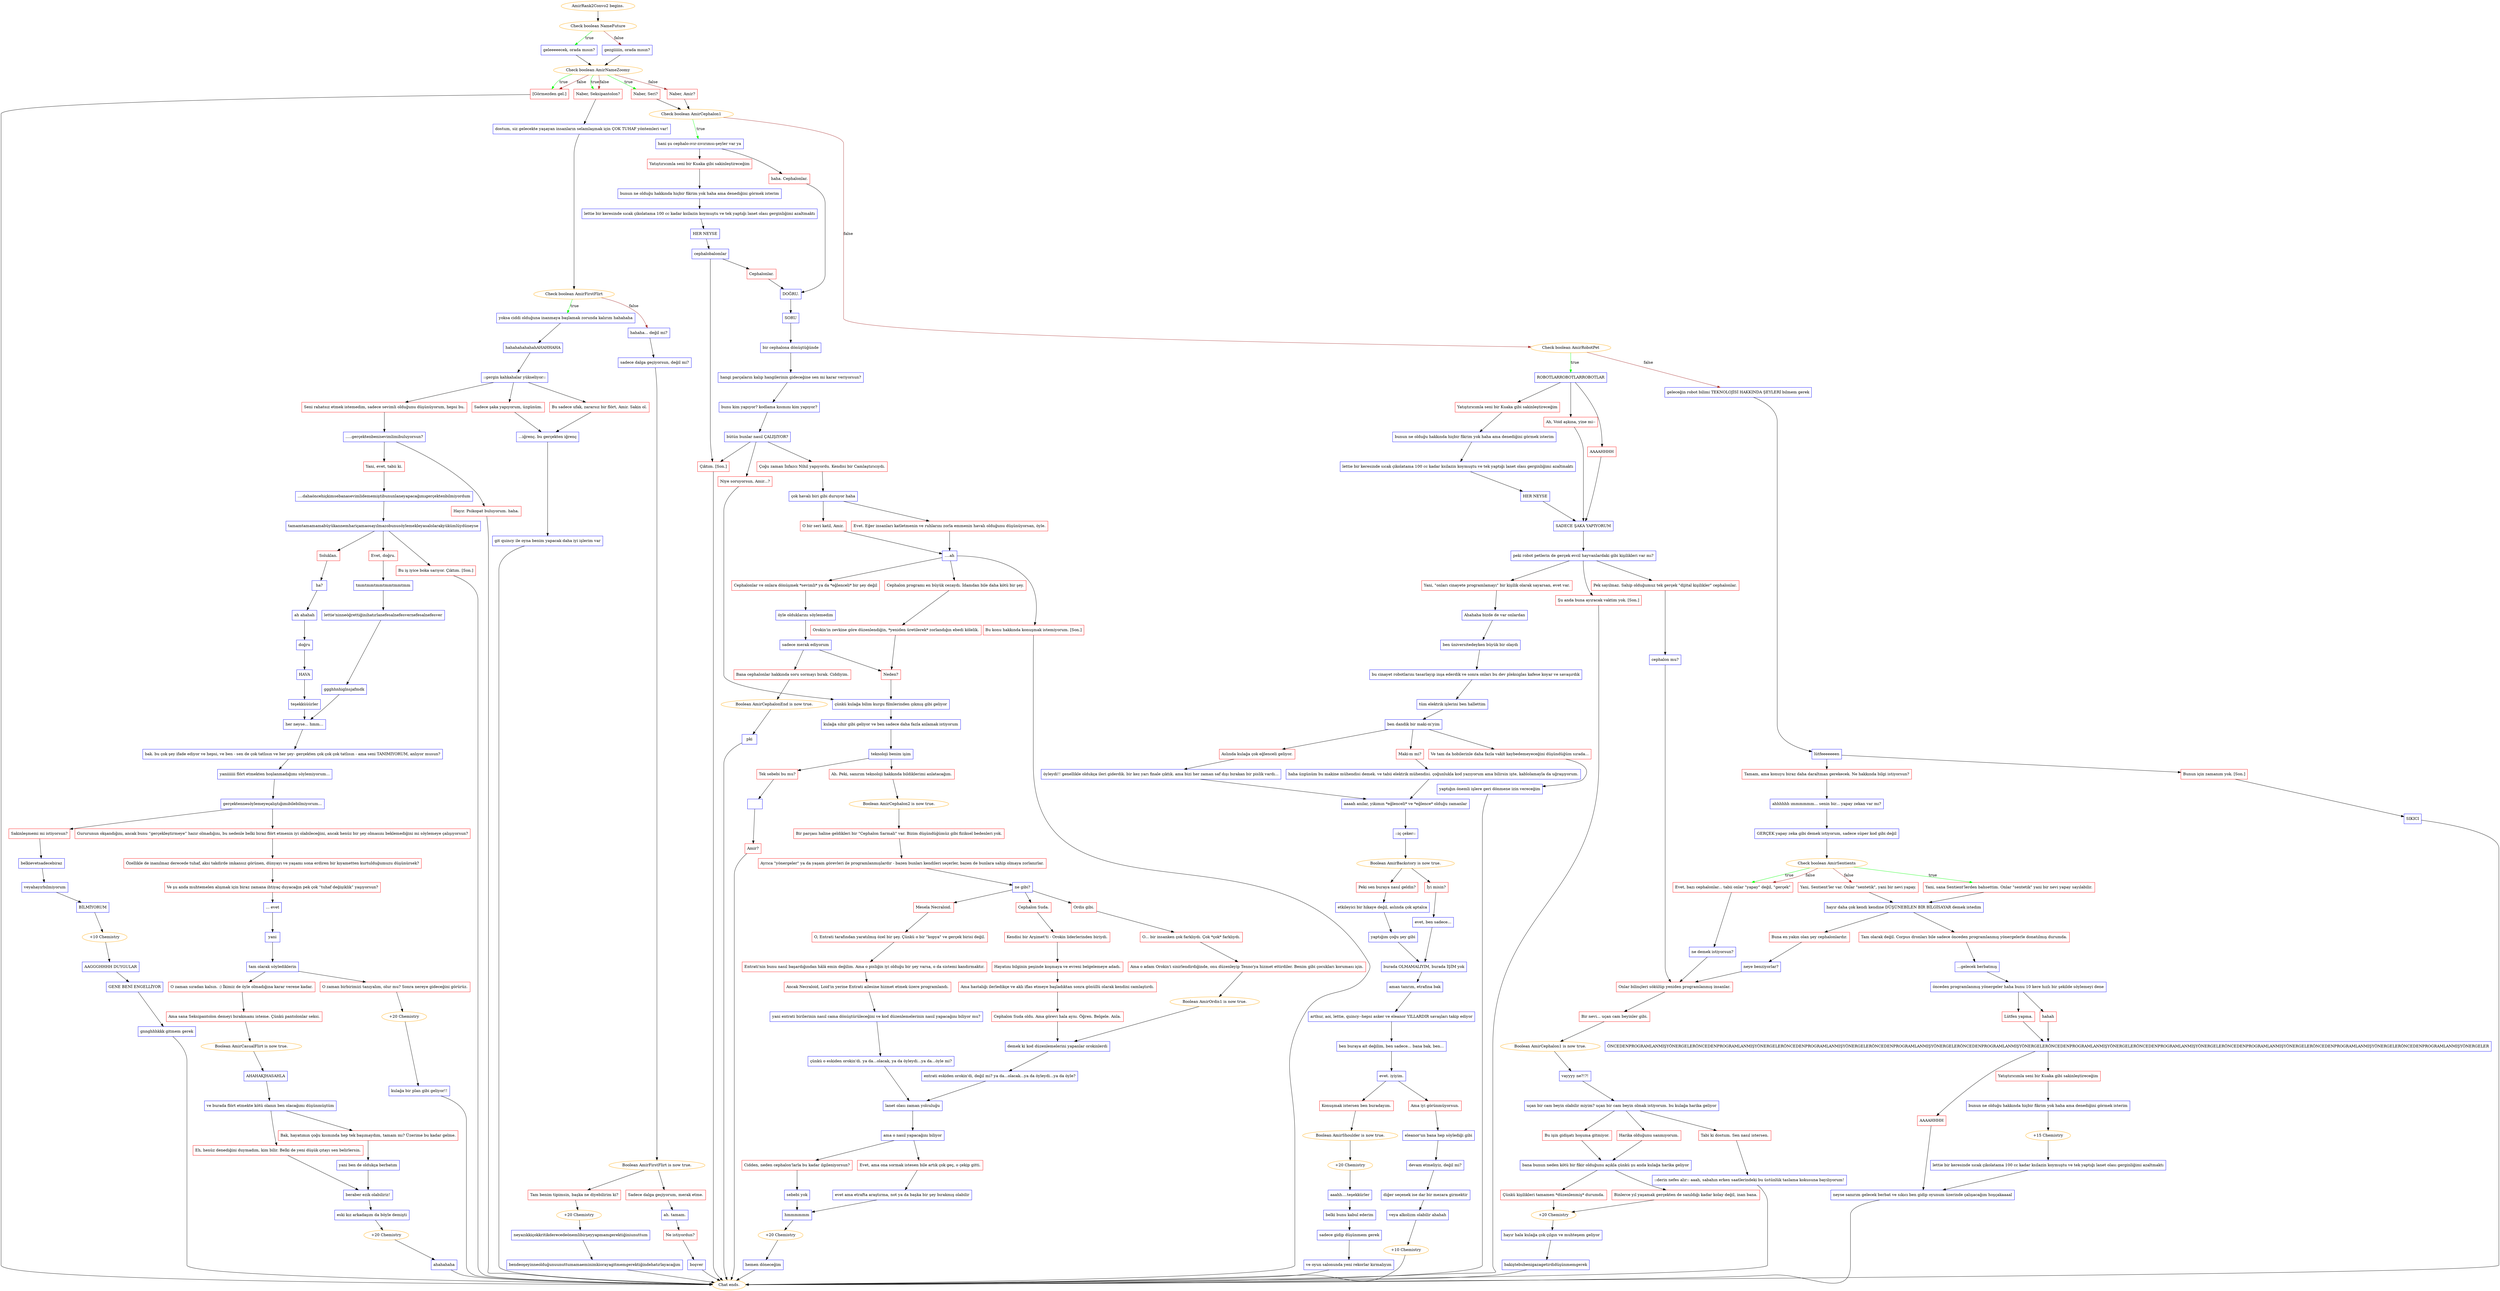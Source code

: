 digraph {
	"AmirRank2Convo2 begins." [color=orange];
		"AmirRank2Convo2 begins." -> j1555648941;
	j1555648941 [label="Check boolean NameFuture",color=orange];
		j1555648941 -> j3645613876 [label=true,color=green];
		j1555648941 -> j3997049936 [label=false,color=brown];
	j3645613876 [label="geleeeeecek, orada mısın?",shape=box,color=blue];
		j3645613876 -> j3096240527;
	j3997049936 [label="gezgiiiiin, orada mısın?",shape=box,color=blue];
		j3997049936 -> j3096240527;
	j3096240527 [label="Check boolean AmirNameZoomy",color=orange];
		j3096240527 -> j1155504604 [label=true,color=green];
		j3096240527 -> j1097892031 [label=true,color=green];
		j3096240527 -> j2254178550 [label=true,color=green];
		j3096240527 -> j1155504604 [label=false,color=brown];
		j3096240527 -> j1097892031 [label=false,color=brown];
		j3096240527 -> j3768121248 [label=false,color=brown];
	j1155504604 [label="[Görmezden gel.]",shape=box,color=red];
		j1155504604 -> "Chat ends.";
	j1097892031 [label="Naber, Seksipantolon?",shape=box,color=red];
		j1097892031 -> j2605935971;
	j2254178550 [label="Naber, Seri?",shape=box,color=red];
		j2254178550 -> j87647369;
	j3768121248 [label="Naber, Amir?",shape=box,color=red];
		j3768121248 -> j87647369;
	"Chat ends." [color=orange];
	j2605935971 [label="dostum, siz gelecekte yaşayan insanların selamlaşmak için ÇOK TUHAF yöntemleri var!",shape=box,color=blue];
		j2605935971 -> j1575820688;
	j87647369 [label="Check boolean AmirCephalon1",color=orange];
		j87647369 -> j1196206813 [label=true,color=green];
		j87647369 -> j1377197533 [label=false,color=brown];
	j1575820688 [label="Check boolean AmirFirstFlirt",color=orange];
		j1575820688 -> j1837918487 [label=true,color=green];
		j1575820688 -> j4087175379 [label=false,color=brown];
	j1196206813 [label="hani şu cephalo-ıvır-zıvırımsı-şeyler var ya",shape=box,color=blue];
		j1196206813 -> j382380764;
		j1196206813 -> j2604825046;
	j1377197533 [label="Check boolean AmirRobotPet",color=orange];
		j1377197533 -> j4050779019 [label=true,color=green];
		j1377197533 -> j4288809451 [label=false,color=brown];
	j1837918487 [label="yoksa ciddi olduğuna inanmaya başlamak zorunda kalırım hahahaha",shape=box,color=blue];
		j1837918487 -> j4153154829;
	j4087175379 [label="hahaha... değil mi?",shape=box,color=blue];
		j4087175379 -> j4209388252;
	j382380764 [label="haha. Cephalonlar.",shape=box,color=red];
		j382380764 -> j578714464;
	j2604825046 [label="Yatıştırıcımla seni bir Kuaka gibi sakinleştireceğim",shape=box,color=red];
		j2604825046 -> j2013994024;
	j4050779019 [label="ROBOTLARROBOTLARROBOTLAR",shape=box,color=blue];
		j4050779019 -> j4015082406;
		j4050779019 -> j3637688724;
		j4050779019 -> j3186823257;
	j4288809451 [label="geleceğin robot bilimi TEKNOLOJİSİ HAKKINDA ŞEYLERİ bilmem gerek",shape=box,color=blue];
		j4288809451 -> j4120553170;
	j4153154829 [label="hahahahahahahAHAHHAHA",shape=box,color=blue];
		j4153154829 -> j1545895142;
	j4209388252 [label="sadece dalga geçiyorsun, değil mi?",shape=box,color=blue];
		j4209388252 -> j1496595557;
	j578714464 [label="DOĞRU.",shape=box,color=blue];
		j578714464 -> j4215194113;
	j2013994024 [label="bunun ne olduğu hakkında hiçbir fikrim yok haha ama denediğini görmek isterim",shape=box,color=blue];
		j2013994024 -> j3928562389;
	j4015082406 [label="Ah, Void aşkına, yine mi--",shape=box,color=red];
		j4015082406 -> j2068387283;
	j3637688724 [label="AAAAHHHH",shape=box,color=red];
		j3637688724 -> j2068387283;
	j3186823257 [label="Yatıştırıcımla seni bir Kuaka gibi sakinleştireceğim",shape=box,color=red];
		j3186823257 -> j2443568298;
	j4120553170 [label="lütfeeeeeeen",shape=box,color=blue];
		j4120553170 -> j1743965623;
		j4120553170 -> j2939395172;
	j1545895142 [label="::gergin kahkahalar yükseliyor::",shape=box,color=blue];
		j1545895142 -> j1989280413;
		j1545895142 -> j3382277807;
		j1545895142 -> j109582959;
	j1496595557 [label="Boolean AmirFirstFlirt is now true.",color=orange];
		j1496595557 -> j3691951172;
		j1496595557 -> j983985262;
	j4215194113 [label="SORU",shape=box,color=blue];
		j4215194113 -> j2086602137;
	j3928562389 [label="lettie bir keresinde sıcak çikolatama 100 cc kadar ksilazin koymuştu ve tek yaptığı lanet olası gerginliğimi azaltmaktı",shape=box,color=blue];
		j3928562389 -> j310556753;
	j2068387283 [label="SADECE ŞAKA YAPIYORUM",shape=box,color=blue];
		j2068387283 -> j1949338112;
	j2443568298 [label="bunun ne olduğu hakkında hiçbir fikrim yok haha ama denediğini görmek isterim",shape=box,color=blue];
		j2443568298 -> j1221978993;
	j1743965623 [label="Bunun için zamanım yok. [Son.]",shape=box,color=red];
		j1743965623 -> j1433240159;
	j2939395172 [label="Tamam, ama konuyu biraz daha daraltman gerekecek. Ne hakkında bilgi istiyorsun?",shape=box,color=red];
		j2939395172 -> j2376875310;
	j1989280413 [label="Seni rahatsız etmek istemedim, sadece sevimli olduğunu düşünüyorum, hepsi bu.",shape=box,color=red];
		j1989280413 -> j1682330688;
	j3382277807 [label="Sadece şaka yapıyorum, üzgünüm.",shape=box,color=red];
		j3382277807 -> j2035836341;
	j109582959 [label="Bu sadece ufak, zararsız bir flört, Amir. Sakin ol.",shape=box,color=red];
		j109582959 -> j2035836341;
	j3691951172 [label="Tam benim tipimsin, başka ne diyebilirim ki?",shape=box,color=red];
		j3691951172 -> j3069607470;
	j983985262 [label="Sadece dalga geçiyorum, merak etme.",shape=box,color=red];
		j983985262 -> j2270155365;
	j2086602137 [label="bir cephalona dönüştüğünde",shape=box,color=blue];
		j2086602137 -> j3526292637;
	j310556753 [label="HER NEYSE",shape=box,color=blue];
		j310556753 -> j996017093;
	j1949338112 [label="peki robot petlerin de gerçek evcil hayvanlardaki gibi kişilikleri var mı?",shape=box,color=blue];
		j1949338112 -> j2461473447;
		j1949338112 -> j2319616862;
		j1949338112 -> j3175382671;
	j1221978993 [label="lettie bir keresinde sıcak çikolatama 100 cc kadar ksilazin koymuştu ve tek yaptığı lanet olası gerginliğimi azaltmaktı",shape=box,color=blue];
		j1221978993 -> j1661058953;
	j1433240159 [label="SIKICI",shape=box,color=blue];
		j1433240159 -> "Chat ends.";
	j2376875310 [label="ahhhhhh ımmmmmm... senin bir... yapay zekan var mı?",shape=box,color=blue];
		j2376875310 -> j2575952842;
	j1682330688 [label=".....gerçektenbenisevimlimibuluyorsun?",shape=box,color=blue];
		j1682330688 -> j931083977;
		j1682330688 -> j856382743;
	j2035836341 [label="...iğrenç. bu gerçekten iğrenç",shape=box,color=blue];
		j2035836341 -> j2595701607;
	j3069607470 [label="+20 Chemistry",color=orange];
		j3069607470 -> j1321342592;
	j2270155365 [label="ah. tamam.",shape=box,color=blue];
		j2270155365 -> j757752891;
	j3526292637 [label="hangi parçaların kalıp hangilerinin gideceğine sen mi karar veriyorsun?",shape=box,color=blue];
		j3526292637 -> j4005313318;
	j996017093 [label="cephalobalomlar",shape=box,color=blue];
		j996017093 -> j510706504;
		j996017093 -> j558601907;
	j2461473447 [label="Pek sayılmaz. Sahip olduğumuz tek gerçek \"dijital kişilikler\" cephalonlar.",shape=box,color=red];
		j2461473447 -> j33540231;
	j2319616862 [label="Yani, \"onları cinayete programlamayı\" bir kişilik olarak sayarsan, evet var.",shape=box,color=red];
		j2319616862 -> j1963414377;
	j3175382671 [label="Şu anda buna ayıracak vaktim yok. [Son.]",shape=box,color=red];
		j3175382671 -> "Chat ends.";
	j1661058953 [label="HER NEYSE",shape=box,color=blue];
		j1661058953 -> j2068387283;
	j2575952842 [label="GERÇEK yapay zeka gibi demek istiyorum, sadece süper kod gibi değil",shape=box,color=blue];
		j2575952842 -> j3361290284;
	j931083977 [label="Yani, evet, tabii ki.",shape=box,color=red];
		j931083977 -> j2981160999;
	j856382743 [label="Hayır. Psikopat buluyorum. haha.",shape=box,color=red];
		j856382743 -> "Chat ends.";
	j2595701607 [label="git quincy ile oyna benim yapacak daha iyi işlerim var",shape=box,color=blue];
		j2595701607 -> "Chat ends.";
	j1321342592 [label="neyazıkkiçokkritikderecedeönemlibirşeyyapmamgerektiğiniunuttum",shape=box,color=blue];
		j1321342592 -> j143620346;
	j757752891 [label="Ne istiyordun?",shape=box,color=red];
		j757752891 -> j164217829;
	j4005313318 [label="bunu kim yapıyor? kodlama kısmını kim yapıyor?",shape=box,color=blue];
		j4005313318 -> j1892515169;
	j510706504 [label="Cephalonlar.",shape=box,color=red];
		j510706504 -> j578714464;
	j558601907 [label="Çıktım. [Son.]",shape=box,color=red];
		j558601907 -> "Chat ends.";
	j33540231 [label="cephalon mu?",shape=box,color=blue];
		j33540231 -> j3348876905;
	j1963414377 [label="Ahahaha bizde de var onlardan",shape=box,color=blue];
		j1963414377 -> j705218367;
	j3361290284 [label="Check boolean AmirSentients",color=orange];
		j3361290284 -> j1256843843 [label=true,color=green];
		j3361290284 -> j3912808220 [label=true,color=green];
		j3361290284 -> j423745250 [label=false,color=brown];
		j3361290284 -> j3912808220 [label=false,color=brown];
	j2981160999 [label="....dahaöncehiçkimsebanasevimlidememiştibununlaneyapacağımıgerçektenbilmiyordum",shape=box,color=blue];
		j2981160999 -> j3700392595;
	j143620346 [label="bendeoşeyinneolduğunuunuttumamaeminimkiorayagitmemgerektiğindehatırlayacağım",shape=box,color=blue];
		j143620346 -> "Chat ends.";
	j164217829 [label="boşver",shape=box,color=blue];
		j164217829 -> "Chat ends.";
	j1892515169 [label="bütün bunlar nasıl ÇALIŞIYOR?",shape=box,color=blue];
		j1892515169 -> j2195943675;
		j1892515169 -> j10290135;
		j1892515169 -> j558601907;
	j3348876905 [label="Onlar bilinçleri sökülüp yeniden programlanmış insanlar.",shape=box,color=red];
		j3348876905 -> j3748654657;
	j705218367 [label="ben üniversitedeyken büyük bir olaydı",shape=box,color=blue];
		j705218367 -> j1000687279;
	j1256843843 [label="Yani, sana Sentient'lerden bahsettim. Onlar \"sentetik\" yani bir nevi yapay sayılabilir.",shape=box,color=red];
		j1256843843 -> j3960814114;
	j3912808220 [label="Evet, bazı cephalonlar... tabii onlar \"yapay\" değil, \"gerçek\"",shape=box,color=red];
		j3912808220 -> j3842085506;
	j423745250 [label="Yani, Sentient'ler var. Onlar \"sentetik\", yani bir nevi yapay.",shape=box,color=red];
		j423745250 -> j3960814114;
	j3700392595 [label="tamamtamamamabüyükannemhariçamaosayılmazobunusöylemekleyasalolarakyükümlüydüneyse",shape=box,color=blue];
		j3700392595 -> j1969287328;
		j3700392595 -> j3586016307;
		j3700392595 -> j4110823344;
	j2195943675 [label="Çoğu zaman İnfazcı Nihil yapıyordu. Kendisi bir Camlaştırıcıydı.",shape=box,color=red];
		j2195943675 -> j3051401303;
	j10290135 [label="Niye soruyorsun, Amir...?",shape=box,color=red];
		j10290135 -> j1311642671;
	j3748654657 [label="Bir nevi... uçan cam beyinler gibi.",shape=box,color=red];
		j3748654657 -> j4237913684;
	j1000687279 [label="bu cinayet robotlarını tasarlayıp inşa ederdik ve sonra onları bu dev pleksiglas kafese koyar ve savaşırdık",shape=box,color=blue];
		j1000687279 -> j4288183243;
	j3960814114 [label="hayır daha çok kendi kendine DÜŞÜNEBİLEN BİR BİLGİSAYAR demek istedim",shape=box,color=blue];
		j3960814114 -> j55842414;
		j3960814114 -> j2458142446;
	j3842085506 [label="ne demek istiyorsun?",shape=box,color=blue];
		j3842085506 -> j3348876905;
	j1969287328 [label="Soluklan.",shape=box,color=red];
		j1969287328 -> j3587459828;
	j3586016307 [label="Evet, doğru.",shape=box,color=red];
		j3586016307 -> j337622052;
	j4110823344 [label="Bu iş iyice boka sarıyor. Çıktım. [Son.]",shape=box,color=red];
		j4110823344 -> "Chat ends.";
	j3051401303 [label="çok havalı biri gibi duruyor haha",shape=box,color=blue];
		j3051401303 -> j3276756743;
		j3051401303 -> j3818930814;
	j1311642671 [label="çünkü kulağa bilim kurgu filmlerinden çıkmış gibi geliyor",shape=box,color=blue];
		j1311642671 -> j1105644511;
	j4237913684 [label="Boolean AmirCephalon1 is now true.",color=orange];
		j4237913684 -> j50114924;
	j4288183243 [label="tüm elektrik işlerini ben hallettim",shape=box,color=blue];
		j4288183243 -> j514159358;
	j55842414 [label="Buna en yakın olan şey cephalonlardır.",shape=box,color=red];
		j55842414 -> j2030936063;
	j2458142446 [label="Tam olarak değil. Corpus dronları bile sadece önceden programlanmış yönergelerle donatılmış durumda.",shape=box,color=red];
		j2458142446 -> j2368327144;
	j3587459828 [label="ha?",shape=box,color=blue];
		j3587459828 -> j926571144;
	j337622052 [label="tmmtmmtmmtmmtmmtmm",shape=box,color=blue];
		j337622052 -> j1088001063;
	j3276756743 [label="Evet. Eğer insanları katletmenin ve ruhlarını zorla emmenin havalı olduğunu düşünüyorsan, öyle.",shape=box,color=red];
		j3276756743 -> j67437901;
	j3818930814 [label="O bir seri katil, Amir.",shape=box,color=red];
		j3818930814 -> j67437901;
	j1105644511 [label="kulağa sihir gibi geliyor ve ben sadece daha fazla anlamak istiyorum",shape=box,color=blue];
		j1105644511 -> j1274641205;
	j50114924 [label="vayyyy ne?!?!",shape=box,color=blue];
		j50114924 -> j4248848421;
	j514159358 [label="ben dandik bir maki-m'yim",shape=box,color=blue];
		j514159358 -> j2137296776;
		j514159358 -> j315852962;
		j514159358 -> j51177082;
	j2030936063 [label="neye benziyorlar?",shape=box,color=blue];
		j2030936063 -> j3348876905;
	j2368327144 [label="...gelecek berbatmış",shape=box,color=blue];
		j2368327144 -> j3146780876;
	j926571144 [label="ah ahahah",shape=box,color=blue];
		j926571144 -> j1583519469;
	j1088001063 [label="lettie'ninneöğrettiğinihatırlanefesalnefesvernefesalnefesver",shape=box,color=blue];
		j1088001063 -> j2436019979;
	j67437901 [label="....ah",shape=box,color=blue];
		j67437901 -> j1369673578;
		j67437901 -> j1923923242;
		j67437901 -> j2544166914;
	j1274641205 [label="teknoloji benim işim",shape=box,color=blue];
		j1274641205 -> j3697198381;
		j1274641205 -> j1183224629;
	j4248848421 [label="uçan bir cam beyin olabilir miyim? uçan bir cam beyin olmak istiyorum. bu kulağa harika geliyor",shape=box,color=blue];
		j4248848421 -> j3817604512;
		j4248848421 -> j4000101290;
		j4248848421 -> j420852176;
	j2137296776 [label="Maki-m mi?",shape=box,color=red];
		j2137296776 -> j3000552000;
	j315852962 [label="Aslında kulağa çok eğlenceli geliyor.",shape=box,color=red];
		j315852962 -> j737941502;
	j51177082 [label="Ve tam da hobilerinle daha fazla vakit kaybedemeyeceğini düşündüğüm sırada...",shape=box,color=red];
		j51177082 -> j3814886869;
	j3146780876 [label="önceden programlanmış yönergeler haha bunu 10 kere hızlı bir şekilde söylemeyi dene",shape=box,color=blue];
		j3146780876 -> j363846416;
		j3146780876 -> j4075091279;
	j1583519469 [label="doğru",shape=box,color=blue];
		j1583519469 -> j381015739;
	j2436019979 [label="ggghhnhiglnsjafmdk",shape=box,color=blue];
		j2436019979 -> j2092026607;
	j1369673578 [label="Cephalonlar ve onlara dönüşmek *sevimli* ya da *eğlenceli* bir şey değil",shape=box,color=red];
		j1369673578 -> j4246281546;
	j1923923242 [label="Bu konu hakkında konuşmak istemiyorum. [Son.]",shape=box,color=red];
		j1923923242 -> "Chat ends.";
	j2544166914 [label="Cephalon programı en büyük cezaydı. İdamdan bile daha kötü bir şey.",shape=box,color=red];
		j2544166914 -> j3596293133;
	j3697198381 [label="Tek sebebi bu mu?",shape=box,color=red];
		j3697198381 -> j3956974090;
	j1183224629 [label="Ah. Peki, sanırım teknoloji hakkında bildiklerimi anlatacağım.",shape=box,color=red];
		j1183224629 -> j3834154758;
	j3817604512 [label="Bu işin gidişatı hoşuma gitmiyor.",shape=box,color=red];
		j3817604512 -> j3920025551;
	j4000101290 [label="Harika olduğunu sanmıyorum.",shape=box,color=red];
		j4000101290 -> j3920025551;
	j420852176 [label="Tabi ki dostum. Sen nasıl istersen.",shape=box,color=red];
		j420852176 -> j1767926512;
	j3000552000 [label="haha üzgünüm bu makine mühendisi demek. ve tabii elektrik mühendisi. çoğunlukla kod yazıyorum ama bilirsin işte, kablolamayla da uğraşıyorum.",shape=box,color=blue];
		j3000552000 -> j1055372647;
	j737941502 [label="öyleydi!! genellikle oldukça ileri giderdik. bir kez yarı finale çıktık. ama bizi her zaman saf dışı bırakan bir pislik vardı...",shape=box,color=blue];
		j737941502 -> j1055372647;
	j3814886869 [label="yaptığın önemli işlere geri dönmene izin vereceğim",shape=box,color=blue];
		j3814886869 -> "Chat ends.";
	j363846416 [label="hahah",shape=box,color=red];
		j363846416 -> j389222096;
	j4075091279 [label="Lütfen yapma.",shape=box,color=red];
		j4075091279 -> j389222096;
	j381015739 [label="HAVA",shape=box,color=blue];
		j381015739 -> j1802436261;
	j2092026607 [label="her neyse... hmm...",shape=box,color=blue];
		j2092026607 -> j2422104749;
	j4246281546 [label="öyle olduklarını söylemedim",shape=box,color=blue];
		j4246281546 -> j3757106240;
	j3596293133 [label="Orokin'in zevkine göre düzenlendiğin, *yeniden üretilerek* zorlandığın ebedi kölelik.",shape=box,color=red];
		j3596293133 -> j3002315979;
	j3956974090 [label="  ",shape=box,color=blue];
		j3956974090 -> j2228253618;
	j3834154758 [label="Boolean AmirCephalon2 is now true.",color=orange];
		j3834154758 -> j4266556460;
	j3920025551 [label="bana bunun neden kötü bir fikir olduğunu açıkla çünkü şu anda kulağa harika geliyor",shape=box,color=blue];
		j3920025551 -> j3170755190;
		j3920025551 -> j3314000338;
	j1767926512 [label="::derin nefes alır:: aaah, sabahın erken saatlerindeki bu üstünlük taslama kokusuna bayılıyorum!",shape=box,color=blue];
		j1767926512 -> "Chat ends.";
	j1055372647 [label="aaaah anılar, yıkımın *eğlenceli* ve *eğlence* olduğu zamanlar",shape=box,color=blue];
		j1055372647 -> j213322678;
	j389222096 [label="ÖNCEDENPROGRAMLANMIŞYÖNERGELERÖNCEDENPROGRAMLANMIŞYÖNERGELERÖNCEDENPROGRAMLANMIŞYÖNERGELERÖNCEDENPROGRAMLANMIŞYÖNERGELERÖNCEDENPROGRAMLANMIŞYÖNERGELERÖNCEDENPROGRAMLANMIŞYÖNERGELERÖNCEDENPROGRAMLANMIŞYÖNERGELERÖNCEDENPROGRAMLANMIŞYÖNERGELERÖNCEDENPROGRAMLANMIŞYÖNERGELERÖNCEDENPROGRAMLANMIŞYÖNERGELER",shape=box,color=blue];
		j389222096 -> j326951517;
		j389222096 -> j3428141300;
	j1802436261 [label="teşekküüürler",shape=box,color=blue];
		j1802436261 -> j2092026607;
	j2422104749 [label="bak. bu çok şey ifade ediyor ve hepsi, ve ben - sen de çok tatlısın ve her şey- gerçekten çok çok çok tatlısın - ama seni TANIMIYORUM, anlıyor musun?",shape=box,color=blue];
		j2422104749 -> j3523517946;
	j3757106240 [label="sadece merak ediyorum",shape=box,color=blue];
		j3757106240 -> j3002315979;
		j3757106240 -> j2015395815;
	j3002315979 [label="Neden?",shape=box,color=red];
		j3002315979 -> j1311642671;
	j2228253618 [label="Amir?",shape=box,color=red];
		j2228253618 -> "Chat ends.";
	j4266556460 [label="Bir parçası haline geldikleri bir \"Cephalon Sarmalı\" var. Bizim düşündüğümüz gibi fiziksel bedenleri yok.",shape=box,color=red];
		j4266556460 -> j3421689532;
	j3170755190 [label="Çünkü kişilikleri tamamen *düzenlenmiş* durumda.",shape=box,color=red];
		j3170755190 -> j2304835797;
	j3314000338 [label="Binlerce yıl yaşamak gerçekten de sanıldığı kadar kolay değil, inan bana.",shape=box,color=red];
		j3314000338 -> j2304835797;
	j213322678 [label="::iç çeker::",shape=box,color=blue];
		j213322678 -> j2341517216;
	j326951517 [label="Yatıştırıcımla seni bir Kuaka gibi sakinleştireceğim",shape=box,color=red];
		j326951517 -> j2535351549;
	j3428141300 [label="AAAAHHHH",shape=box,color=red];
		j3428141300 -> j1209919386;
	j3523517946 [label="yaniiiiiii flört etmekten hoşlanmadığımı söylemiyorum...",shape=box,color=blue];
		j3523517946 -> j4226536824;
	j2015395815 [label="Bana cephalonlar hakkında soru sormayı bırak. Ciddiyim.",shape=box,color=red];
		j2015395815 -> j2781742084;
	j3421689532 [label="Ayrıca \"yönergeler\" ya da yaşam görevleri ile programlanmışlardır - bazen bunları kendileri seçerler, bazen de bunlara sahip olmaya zorlanırlar.",shape=box,color=red];
		j3421689532 -> j551507891;
	j2304835797 [label="+20 Chemistry",color=orange];
		j2304835797 -> j3184767218;
	j2341517216 [label="Boolean AmirBackstory is now true.",color=orange];
		j2341517216 -> j2332903244;
		j2341517216 -> j1560280773;
	j2535351549 [label="bunun ne olduğu hakkında hiçbir fikrim yok haha ama denediğini görmek isterim",shape=box,color=blue];
		j2535351549 -> j3563155223;
	j1209919386 [label="neyse sanırım gelecek berbat ve sıkıcı ben gidip oyunum üzerinde çalışacağım hoşçakaaaal",shape=box,color=blue];
		j1209919386 -> "Chat ends.";
	j4226536824 [label="gerçektennesöylemeyeçalıştığımıbilebilmiyorum...",shape=box,color=blue];
		j4226536824 -> j462406693;
		j4226536824 -> j2138734604;
	j2781742084 [label="Boolean AmirCephalonEnd is now true.",color=orange];
		j2781742084 -> j3187330782;
	j551507891 [label="ne gibi?",shape=box,color=blue];
		j551507891 -> j4155496953;
		j551507891 -> j514929278;
		j551507891 -> j3508292323;
	j3184767218 [label="hayır hala kulağa çok çılgın ve muhteşem geliyor",shape=box,color=blue];
		j3184767218 -> j3044267734;
	j2332903244 [label="İyi misin?",shape=box,color=red];
		j2332903244 -> j2221873934;
	j1560280773 [label="Peki sen buraya nasıl geldin?",shape=box,color=red];
		j1560280773 -> j365942918;
	j3563155223 [label="+15 Chemistry",color=orange];
		j3563155223 -> j31070100;
	j462406693 [label="Gururunun okşandığını, ancak bunu “gerçekleştirmeye” hazır olmadığını, bu nedenle belki biraz flört etmenin iyi olabileceğini, ancak henüz bir şey olmasını beklemediğini mi söylemeye çalışıyorsun?",shape=box,color=red];
		j462406693 -> j1936161674;
	j2138734604 [label="Sakinleşmemi mi istiyorsun?",shape=box,color=red];
		j2138734604 -> j2336853958;
	j3187330782 [label="pki",shape=box,color=blue];
		j3187330782 -> "Chat ends.";
	j4155496953 [label="Ordis gibi.",shape=box,color=red];
		j4155496953 -> j3952308016;
	j514929278 [label="Cephalon Suda.",shape=box,color=red];
		j514929278 -> j963865669;
	j3508292323 [label="Mesela Necraloid.",shape=box,color=red];
		j3508292323 -> j1969735654;
	j3044267734 [label="bakiştebubenigazagetirdidüşünmemgerek",shape=box,color=blue];
		j3044267734 -> "Chat ends.";
	j2221873934 [label="evet, ben sadece...",shape=box,color=blue];
		j2221873934 -> j3540647999;
	j365942918 [label="etkileyici bir hikaye değil, aslında çok aptalca",shape=box,color=blue];
		j365942918 -> j735857427;
	j31070100 [label="lettie bir keresinde sıcak çikolatama 100 cc kadar ksilazin koymuştu ve tek yaptığı lanet olası gerginliğimi azaltmaktı",shape=box,color=blue];
		j31070100 -> j1209919386;
	j1936161674 [label="Özellikle de inanılmaz derecede tuhaf, aksi takdirde imkansız görünen, dünyayı ve yaşamı sona erdiren bir kıyametten kurtulduğumuzu düşünürsek?",shape=box,color=red];
		j1936161674 -> j1813750366;
	j2336853958 [label="belkievetsadecebiraz",shape=box,color=blue];
		j2336853958 -> j2877027399;
	j3952308016 [label="O... bir insanken çok farklıydı. Çok *çok* farklıydı.",shape=box,color=red];
		j3952308016 -> j678468015;
	j963865669 [label="Kendisi bir Arşimet'ti - Orokin liderlerinden biriydi.",shape=box,color=red];
		j963865669 -> j2533638576;
	j1969735654 [label="O, Entrati tarafından yaratılmış özel bir şey. Çünkü o bir \"kopya\" ve gerçek birisi değil.",shape=box,color=red];
		j1969735654 -> j3352766856;
	j3540647999 [label="burada OLMAMALIYIM, burada İŞİM yok",shape=box,color=blue];
		j3540647999 -> j2218527006;
	j735857427 [label="yaptığım çoğu şey gibi",shape=box,color=blue];
		j735857427 -> j3540647999;
	j1813750366 [label="Ve şu anda muhtemelen alışmak için biraz zamana ihtiyaç duyacağın pek çok “tuhaf değişiklik” yaşıyorsun?",shape=box,color=red];
		j1813750366 -> j114040925;
	j2877027399 [label="veyahayırbilmiyorum",shape=box,color=blue];
		j2877027399 -> j393539027;
	j678468015 [label="Ama o adam Orokin'i sinirlendirdiğinde, onu düzenleyip Tenno'ya hizmet ettirdiler. Benim gibi çocukları koruması için.",shape=box,color=red];
		j678468015 -> j1002933142;
	j2533638576 [label="Hayatını bilginin peşinde koşmaya ve evreni belgelemeye adadı.",shape=box,color=red];
		j2533638576 -> j1779450804;
	j3352766856 [label="Entrati'nin bunu nasıl başardığından hâlâ emin değilim. Ama o pisliğin iyi olduğu bir şey varsa, o da sistemi kandırmaktır.",shape=box,color=red];
		j3352766856 -> j3238510612;
	j2218527006 [label="aman tanrım, etrafına bak",shape=box,color=blue];
		j2218527006 -> j1506190842;
	j114040925 [label="... evet",shape=box,color=blue];
		j114040925 -> j2080530388;
	j393539027 [label="BİLMİYORUM",shape=box,color=blue];
		j393539027 -> j3788148823;
	j1002933142 [label="Boolean AmirOrdis1 is now true.",color=orange];
		j1002933142 -> j3408928179;
	j1779450804 [label="Ama hastalığı ilerledikçe ve aklı iflas etmeye başladıktan sonra gönüllü olarak kendini camlaştırdı.",shape=box,color=red];
		j1779450804 -> j4058282680;
	j3238510612 [label="Ancak Necraloid, Loid'in yerine Entrati ailesine hizmet etmek üzere programlandı.",shape=box,color=red];
		j3238510612 -> j920407654;
	j1506190842 [label="arthur, aoi, lettie, quincy--hepsi asker ve eleanor YILLARDIR savaşları takip ediyor",shape=box,color=blue];
		j1506190842 -> j1634534490;
	j2080530388 [label="yani",shape=box,color=blue];
		j2080530388 -> j4110325817;
	j3788148823 [label="+10 Chemistry",color=orange];
		j3788148823 -> j3905479624;
	j3408928179 [label="demek ki kod düzenlemelerini yapanlar orokinlerdi",shape=box,color=blue];
		j3408928179 -> j4016096126;
	j4058282680 [label="Cephalon Suda oldu. Ama görevi hala aynı. Öğren. Belgele. Anla.",shape=box,color=red];
		j4058282680 -> j3408928179;
	j920407654 [label="yani entrati birilerinin nasıl cama dönüştürüleceğini ve kod düzenlemelerinin nasıl yapacağını biliyor mu?",shape=box,color=blue];
		j920407654 -> j1802078203;
	j1634534490 [label="ben buraya ait değilim, ben sadece... bana bak, ben...",shape=box,color=blue];
		j1634534490 -> j1182332469;
	j4110325817 [label="tam olarak söylediklerin",shape=box,color=blue];
		j4110325817 -> j159941540;
		j4110325817 -> j1092296235;
	j3905479624 [label="AAGGGHHHH DUYGULAR",shape=box,color=blue];
		j3905479624 -> j2245313669;
	j4016096126 [label="entrati eskiden orokin'di, değil mi? ya da...olacak...ya da öyleydi...ya da öyle?",shape=box,color=blue];
		j4016096126 -> j278274423;
	j1802078203 [label="çünkü o eskiden orokin'di. ya da...olacak, ya da öyleydi...ya da...öyle mi?",shape=box,color=blue];
		j1802078203 -> j278274423;
	j1182332469 [label="evet. iyiyim.",shape=box,color=blue];
		j1182332469 -> j401911605;
		j1182332469 -> j692882898;
	j159941540 [label="O zaman birbirimizi tanıyalım, olur mu? Sonra nereye gideceğini görürüz.",shape=box,color=red];
		j159941540 -> j2052395083;
	j1092296235 [label="O zaman sıradan kalsın. :) İkimiz de öyle olmadığına karar verene kadar.",shape=box,color=red];
		j1092296235 -> j2911774292;
	j2245313669 [label="GENE BENİ ENGELLİYOR",shape=box,color=blue];
		j2245313669 -> j3464023907;
	j278274423 [label="lanet olası zaman yolculuğu",shape=box,color=blue];
		j278274423 -> j2106221641;
	j401911605 [label="Konuşmak istersen ben buradayım.",shape=box,color=red];
		j401911605 -> j2405756589;
	j692882898 [label="Ama iyi görünmüyorsun.",shape=box,color=red];
		j692882898 -> j2085046468;
	j2052395083 [label="+20 Chemistry",color=orange];
		j2052395083 -> j4078122932;
	j2911774292 [label="Ama sana Seksipantolon demeyi bırakmamı isteme. Çünkü pantolonlar seksi.",shape=box,color=red];
		j2911774292 -> j3320555651;
	j3464023907 [label="gnnghhhkkk gitmem gerek",shape=box,color=blue];
		j3464023907 -> "Chat ends.";
	j2106221641 [label="ama o nasıl yapacağını biliyor",shape=box,color=blue];
		j2106221641 -> j1957337008;
		j2106221641 -> j4266584149;
	j2405756589 [label="Boolean AmirShoulder is now true.",color=orange];
		j2405756589 -> j3435123409;
	j2085046468 [label="eleanor'un bana hep söylediği gibi",shape=box,color=blue];
		j2085046468 -> j2949871848;
	j4078122932 [label="kulağa bir plan gibi geliyor!!",shape=box,color=blue];
		j4078122932 -> "Chat ends.";
	j3320555651 [label="Boolean AmirCasualFlirt is now true.",color=orange];
		j3320555651 -> j651457966;
	j1957337008 [label="Evet, ama ona sormak istesen bile artık çok geç, o çekip gitti.",shape=box,color=red];
		j1957337008 -> j1088458527;
	j4266584149 [label="Cidden, neden cephalon'larla bu kadar ilgileniyorsun?",shape=box,color=red];
		j4266584149 -> j389080090;
	j3435123409 [label="+20 Chemistry",color=orange];
		j3435123409 -> j2504325241;
	j2949871848 [label="devam etmeliyiz, değil mi?",shape=box,color=blue];
		j2949871848 -> j2018936845;
	j651457966 [label="AHAHAKJHASAHLA",shape=box,color=blue];
		j651457966 -> j3809050040;
	j1088458527 [label="evet ama etrafta araştırma, not ya da başka bir şey bırakmış olabilir",shape=box,color=blue];
		j1088458527 -> j456054536;
	j389080090 [label="sebebi yok",shape=box,color=blue];
		j389080090 -> j456054536;
	j2504325241 [label="aaahh....teşekkürler",shape=box,color=blue];
		j2504325241 -> j4105943785;
	j2018936845 [label="diğer seçenek ise dar bir mezara girmektir",shape=box,color=blue];
		j2018936845 -> j2083406193;
	j3809050040 [label="ve burada flört etmekte kötü olanın ben olacağımı düşünmüştüm",shape=box,color=blue];
		j3809050040 -> j4171701171;
		j3809050040 -> j2526452777;
	j456054536 [label="hmmmmmm",shape=box,color=blue];
		j456054536 -> j2808928339;
	j4105943785 [label="belki bunu kabul ederim",shape=box,color=blue];
		j4105943785 -> j3458005756;
	j2083406193 [label="veya alkolizm olabilir ahahah",shape=box,color=blue];
		j2083406193 -> j1933300832;
	j4171701171 [label="Eh, henüz denediğini duymadım, kim bilir. Belki de yeni düşük çıtayı sen belirlersin.",shape=box,color=red];
		j4171701171 -> j95533966;
	j2526452777 [label="Bak, hayatımın çoğu kısmında hep tek başımaydım, tamam mı? Üzerime bu kadar gelme.",shape=box,color=red];
		j2526452777 -> j204458241;
	j2808928339 [label="+20 Chemistry",color=orange];
		j2808928339 -> j2783491661;
	j3458005756 [label="sadece gidip düşünmem gerek",shape=box,color=blue];
		j3458005756 -> j3707864913;
	j1933300832 [label="+10 Chemistry",color=orange];
		j1933300832 -> "Chat ends.";
	j95533966 [label="beraber ezik olabiliriz!",shape=box,color=blue];
		j95533966 -> j2562596100;
	j204458241 [label="yani ben de oldukça berbatım",shape=box,color=blue];
		j204458241 -> j95533966;
	j2783491661 [label="hemen döneceğim",shape=box,color=blue];
		j2783491661 -> "Chat ends.";
	j3707864913 [label="ve oyun salonunda yeni rekorlar kırmalıyım",shape=box,color=blue];
		j3707864913 -> "Chat ends.";
	j2562596100 [label="eski kız arkadaşım da böyle demişti",shape=box,color=blue];
		j2562596100 -> j2232566788;
	j2232566788 [label="+20 Chemistry",color=orange];
		j2232566788 -> j397895668;
	j397895668 [label="ahahahaha",shape=box,color=blue];
		j397895668 -> "Chat ends.";
}